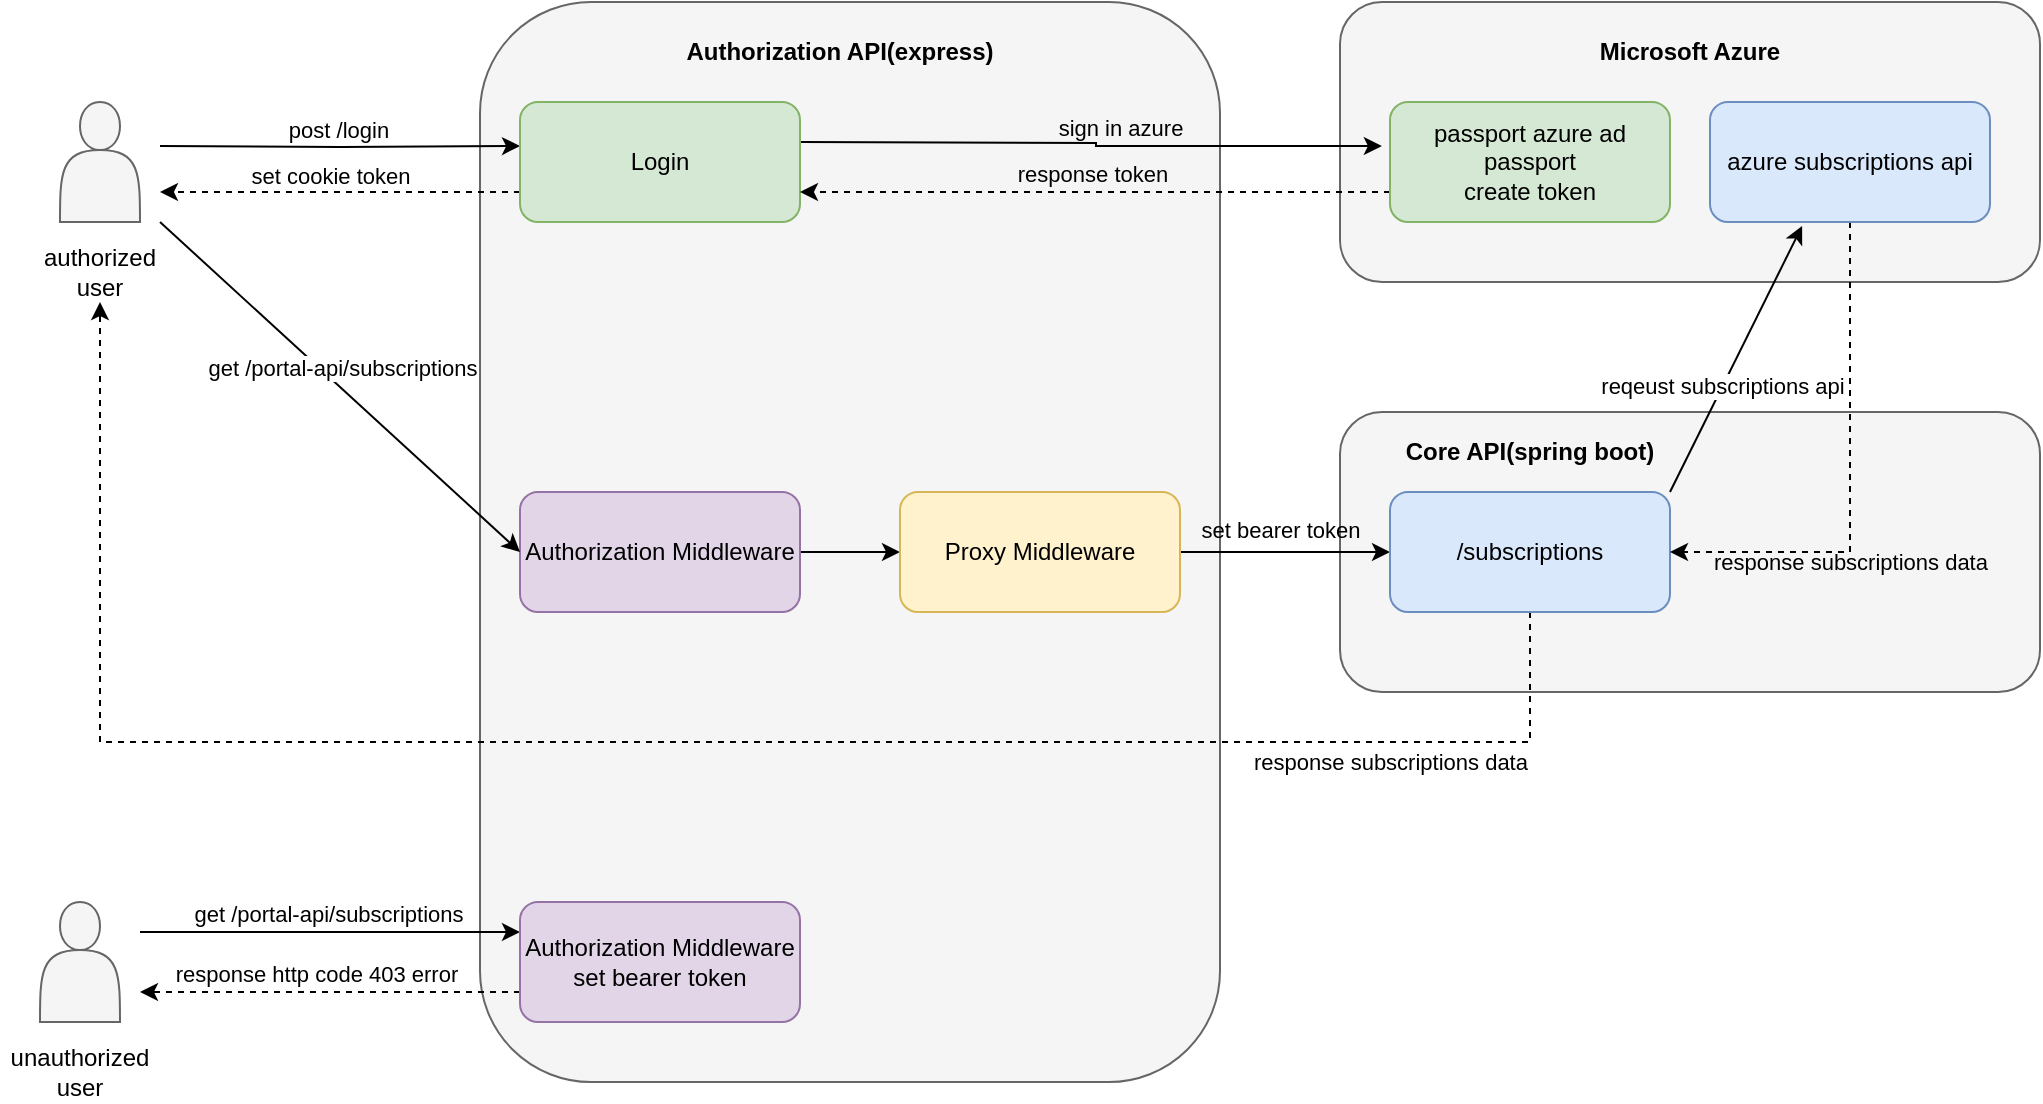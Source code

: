 <mxfile version="24.7.10">
  <diagram name="페이지-1" id="rGjVYl4sL1ox4CQ99OlO">
    <mxGraphModel dx="2901" dy="1121" grid="1" gridSize="10" guides="1" tooltips="1" connect="1" arrows="1" fold="1" page="1" pageScale="1" pageWidth="827" pageHeight="1169" math="0" shadow="0">
      <root>
        <mxCell id="0" />
        <mxCell id="1" parent="0" />
        <mxCell id="MAJEZ90XkeM7kgui7ea2-65" value="" style="rounded=1;whiteSpace=wrap;html=1;fillColor=#f5f5f5;fontColor=#333333;strokeColor=#666666;" vertex="1" parent="1">
          <mxGeometry x="660" y="485" width="350" height="140" as="geometry" />
        </mxCell>
        <mxCell id="MAJEZ90XkeM7kgui7ea2-63" value="" style="rounded=1;whiteSpace=wrap;html=1;fillColor=#f5f5f5;fontColor=#333333;strokeColor=#666666;" vertex="1" parent="1">
          <mxGeometry x="660" y="280" width="350" height="140" as="geometry" />
        </mxCell>
        <mxCell id="MAJEZ90XkeM7kgui7ea2-42" value="" style="rounded=1;whiteSpace=wrap;html=1;fillColor=#f5f5f5;fontColor=#333333;strokeColor=#666666;" vertex="1" parent="1">
          <mxGeometry x="230" y="280" width="370" height="540" as="geometry" />
        </mxCell>
        <mxCell id="MAJEZ90XkeM7kgui7ea2-24" style="edgeStyle=orthogonalEdgeStyle;rounded=0;orthogonalLoop=1;jettySize=auto;html=1;entryX=0;entryY=0.367;entryDx=0;entryDy=0;entryPerimeter=0;" edge="1" parent="1" target="MAJEZ90XkeM7kgui7ea2-11">
          <mxGeometry relative="1" as="geometry">
            <mxPoint x="70" y="352" as="sourcePoint" />
            <mxPoint x="210" y="350.75" as="targetPoint" />
          </mxGeometry>
        </mxCell>
        <mxCell id="MAJEZ90XkeM7kgui7ea2-25" value="post /login" style="edgeLabel;html=1;align=center;verticalAlign=middle;resizable=0;points=[];" vertex="1" connectable="0" parent="MAJEZ90XkeM7kgui7ea2-24">
          <mxGeometry x="-0.018" y="3" relative="1" as="geometry">
            <mxPoint y="-6" as="offset" />
          </mxGeometry>
        </mxCell>
        <mxCell id="MAJEZ90XkeM7kgui7ea2-1" value="" style="shape=actor;whiteSpace=wrap;html=1;fillColor=#f5f5f5;strokeColor=#666666;fontColor=#333333;" vertex="1" parent="1">
          <mxGeometry x="20" y="330" width="40" height="60" as="geometry" />
        </mxCell>
        <mxCell id="MAJEZ90XkeM7kgui7ea2-6" value="Authorization API(express)" style="text;html=1;align=center;verticalAlign=middle;whiteSpace=wrap;rounded=0;fontStyle=1" vertex="1" parent="1">
          <mxGeometry x="330" y="290" width="160" height="30" as="geometry" />
        </mxCell>
        <mxCell id="MAJEZ90XkeM7kgui7ea2-43" value="" style="edgeStyle=orthogonalEdgeStyle;rounded=0;orthogonalLoop=1;jettySize=auto;html=1;" edge="1" parent="1" source="MAJEZ90XkeM7kgui7ea2-9" target="MAJEZ90XkeM7kgui7ea2-10">
          <mxGeometry relative="1" as="geometry" />
        </mxCell>
        <mxCell id="MAJEZ90XkeM7kgui7ea2-9" value="Authorization Middleware" style="rounded=1;whiteSpace=wrap;html=1;fillColor=#e1d5e7;strokeColor=#9673a6;" vertex="1" parent="1">
          <mxGeometry x="250" y="525" width="140" height="60" as="geometry" />
        </mxCell>
        <mxCell id="MAJEZ90XkeM7kgui7ea2-44" value="" style="edgeStyle=orthogonalEdgeStyle;rounded=0;orthogonalLoop=1;jettySize=auto;html=1;entryX=0;entryY=0.5;entryDx=0;entryDy=0;" edge="1" parent="1" source="MAJEZ90XkeM7kgui7ea2-10" target="MAJEZ90XkeM7kgui7ea2-28">
          <mxGeometry relative="1" as="geometry">
            <mxPoint x="640" y="640" as="targetPoint" />
          </mxGeometry>
        </mxCell>
        <mxCell id="MAJEZ90XkeM7kgui7ea2-69" value="set bearer token" style="edgeLabel;html=1;align=center;verticalAlign=middle;resizable=0;points=[];labelBackgroundColor=none;" vertex="1" connectable="0" parent="MAJEZ90XkeM7kgui7ea2-44">
          <mxGeometry x="-0.295" y="1" relative="1" as="geometry">
            <mxPoint x="13" y="-10" as="offset" />
          </mxGeometry>
        </mxCell>
        <mxCell id="MAJEZ90XkeM7kgui7ea2-10" value="Proxy Middleware" style="rounded=1;whiteSpace=wrap;html=1;fillColor=#fff2cc;strokeColor=#d6b656;" vertex="1" parent="1">
          <mxGeometry x="440" y="525" width="140" height="60" as="geometry" />
        </mxCell>
        <mxCell id="MAJEZ90XkeM7kgui7ea2-22" style="edgeStyle=orthogonalEdgeStyle;rounded=0;orthogonalLoop=1;jettySize=auto;html=1;exitX=1;exitY=0.25;exitDx=0;exitDy=0;entryX=-0.029;entryY=0.367;entryDx=0;entryDy=0;entryPerimeter=0;" edge="1" parent="1" target="MAJEZ90XkeM7kgui7ea2-17">
          <mxGeometry relative="1" as="geometry">
            <mxPoint x="390" y="350" as="sourcePoint" />
            <mxPoint x="530" y="350" as="targetPoint" />
          </mxGeometry>
        </mxCell>
        <mxCell id="MAJEZ90XkeM7kgui7ea2-23" value="sign in azure" style="edgeLabel;html=1;align=center;verticalAlign=middle;resizable=0;points=[];labelBackgroundColor=none;" vertex="1" connectable="0" parent="MAJEZ90XkeM7kgui7ea2-22">
          <mxGeometry x="0.2" y="2" relative="1" as="geometry">
            <mxPoint x="-14" y="-7" as="offset" />
          </mxGeometry>
        </mxCell>
        <mxCell id="MAJEZ90XkeM7kgui7ea2-26" style="edgeStyle=orthogonalEdgeStyle;rounded=0;orthogonalLoop=1;jettySize=auto;html=1;exitX=0;exitY=0.75;exitDx=0;exitDy=0;dashed=1;" edge="1" parent="1" source="MAJEZ90XkeM7kgui7ea2-11">
          <mxGeometry relative="1" as="geometry">
            <mxPoint x="70" y="375" as="targetPoint" />
          </mxGeometry>
        </mxCell>
        <mxCell id="MAJEZ90XkeM7kgui7ea2-27" value="set cookie token" style="edgeLabel;html=1;align=center;verticalAlign=middle;resizable=0;points=[];" vertex="1" connectable="0" parent="MAJEZ90XkeM7kgui7ea2-26">
          <mxGeometry x="0.303" y="-2" relative="1" as="geometry">
            <mxPoint x="22" y="-7" as="offset" />
          </mxGeometry>
        </mxCell>
        <mxCell id="MAJEZ90XkeM7kgui7ea2-11" value="Login" style="rounded=1;whiteSpace=wrap;html=1;fillColor=#d5e8d4;strokeColor=#82b366;" vertex="1" parent="1">
          <mxGeometry x="250" y="330" width="140" height="60" as="geometry" />
        </mxCell>
        <mxCell id="MAJEZ90XkeM7kgui7ea2-16" value="Microsoft Azure" style="text;html=1;align=center;verticalAlign=middle;whiteSpace=wrap;rounded=0;fontStyle=1" vertex="1" parent="1">
          <mxGeometry x="755" y="290" width="160" height="30" as="geometry" />
        </mxCell>
        <mxCell id="MAJEZ90XkeM7kgui7ea2-19" style="edgeStyle=orthogonalEdgeStyle;rounded=0;orthogonalLoop=1;jettySize=auto;html=1;exitX=0;exitY=0.75;exitDx=0;exitDy=0;entryX=1;entryY=0.75;entryDx=0;entryDy=0;dashed=1;" edge="1" parent="1" source="MAJEZ90XkeM7kgui7ea2-17" target="MAJEZ90XkeM7kgui7ea2-11">
          <mxGeometry relative="1" as="geometry" />
        </mxCell>
        <mxCell id="MAJEZ90XkeM7kgui7ea2-20" value="response token" style="edgeLabel;html=1;align=center;verticalAlign=middle;resizable=0;points=[];labelBackgroundColor=none;" vertex="1" connectable="0" parent="MAJEZ90XkeM7kgui7ea2-19">
          <mxGeometry x="0.171" y="4" relative="1" as="geometry">
            <mxPoint x="23" y="-13" as="offset" />
          </mxGeometry>
        </mxCell>
        <mxCell id="MAJEZ90XkeM7kgui7ea2-17" value="passport azure ad passport&lt;div&gt;create token&lt;/div&gt;" style="rounded=1;whiteSpace=wrap;html=1;fillColor=#d5e8d4;strokeColor=#82b366;" vertex="1" parent="1">
          <mxGeometry x="685" y="330" width="140" height="60" as="geometry" />
        </mxCell>
        <mxCell id="MAJEZ90XkeM7kgui7ea2-54" style="edgeStyle=orthogonalEdgeStyle;rounded=0;orthogonalLoop=1;jettySize=auto;html=1;exitX=0.5;exitY=1;exitDx=0;exitDy=0;entryX=0.5;entryY=1;entryDx=0;entryDy=0;dashed=1;" edge="1" parent="1" source="MAJEZ90XkeM7kgui7ea2-28" target="MAJEZ90XkeM7kgui7ea2-35">
          <mxGeometry relative="1" as="geometry">
            <mxPoint x="140" y="650" as="targetPoint" />
            <Array as="points">
              <mxPoint x="755" y="650" />
              <mxPoint x="40" y="650" />
            </Array>
          </mxGeometry>
        </mxCell>
        <mxCell id="MAJEZ90XkeM7kgui7ea2-55" value="response subscriptions data" style="edgeLabel;html=1;align=center;verticalAlign=middle;resizable=0;points=[];" vertex="1" connectable="0" parent="MAJEZ90XkeM7kgui7ea2-54">
          <mxGeometry x="-0.799" y="3" relative="1" as="geometry">
            <mxPoint x="-35" y="7" as="offset" />
          </mxGeometry>
        </mxCell>
        <mxCell id="MAJEZ90XkeM7kgui7ea2-28" value="/subscriptions" style="rounded=1;whiteSpace=wrap;html=1;fillColor=#dae8fc;strokeColor=#6c8ebf;" vertex="1" parent="1">
          <mxGeometry x="685" y="525" width="140" height="60" as="geometry" />
        </mxCell>
        <mxCell id="MAJEZ90XkeM7kgui7ea2-29" value="Core API(spring boot)" style="text;html=1;align=center;verticalAlign=middle;whiteSpace=wrap;rounded=0;fontStyle=1" vertex="1" parent="1">
          <mxGeometry x="675" y="490" width="160" height="30" as="geometry" />
        </mxCell>
        <mxCell id="MAJEZ90XkeM7kgui7ea2-30" style="rounded=0;orthogonalLoop=1;jettySize=auto;html=1;entryX=0;entryY=0.5;entryDx=0;entryDy=0;" edge="1" parent="1" target="MAJEZ90XkeM7kgui7ea2-9">
          <mxGeometry relative="1" as="geometry">
            <mxPoint x="70" y="390" as="sourcePoint" />
            <mxPoint x="250" y="560" as="targetPoint" />
          </mxGeometry>
        </mxCell>
        <mxCell id="MAJEZ90XkeM7kgui7ea2-31" value="get /portal-api/subscriptions" style="edgeLabel;html=1;align=center;verticalAlign=middle;resizable=0;points=[];" vertex="1" connectable="0" parent="MAJEZ90XkeM7kgui7ea2-30">
          <mxGeometry x="-0.018" y="3" relative="1" as="geometry">
            <mxPoint y="-6" as="offset" />
          </mxGeometry>
        </mxCell>
        <mxCell id="MAJEZ90XkeM7kgui7ea2-35" value="authorized user" style="text;html=1;align=center;verticalAlign=middle;whiteSpace=wrap;rounded=0;" vertex="1" parent="1">
          <mxGeometry y="400" width="80" height="30" as="geometry" />
        </mxCell>
        <mxCell id="MAJEZ90XkeM7kgui7ea2-46" value="" style="shape=actor;whiteSpace=wrap;html=1;fillColor=#f5f5f5;strokeColor=#666666;fontColor=#333333;" vertex="1" parent="1">
          <mxGeometry x="10" y="730" width="40" height="60" as="geometry" />
        </mxCell>
        <mxCell id="MAJEZ90XkeM7kgui7ea2-47" value="unauthorized user" style="text;html=1;align=center;verticalAlign=middle;whiteSpace=wrap;rounded=0;" vertex="1" parent="1">
          <mxGeometry x="-10" y="800" width="80" height="30" as="geometry" />
        </mxCell>
        <mxCell id="MAJEZ90XkeM7kgui7ea2-48" style="rounded=0;orthogonalLoop=1;jettySize=auto;html=1;entryX=0;entryY=0.25;entryDx=0;entryDy=0;" edge="1" parent="1" target="MAJEZ90XkeM7kgui7ea2-52">
          <mxGeometry relative="1" as="geometry">
            <mxPoint x="60" y="745" as="sourcePoint" />
            <mxPoint x="220" y="747" as="targetPoint" />
          </mxGeometry>
        </mxCell>
        <mxCell id="MAJEZ90XkeM7kgui7ea2-49" value="get /portal-api/subscriptions" style="edgeLabel;html=1;align=center;verticalAlign=middle;resizable=0;points=[];" vertex="1" connectable="0" parent="MAJEZ90XkeM7kgui7ea2-48">
          <mxGeometry x="-0.018" y="3" relative="1" as="geometry">
            <mxPoint y="-6" as="offset" />
          </mxGeometry>
        </mxCell>
        <mxCell id="MAJEZ90XkeM7kgui7ea2-50" style="rounded=0;orthogonalLoop=1;jettySize=auto;html=1;dashed=1;exitX=0;exitY=0.75;exitDx=0;exitDy=0;" edge="1" parent="1" source="MAJEZ90XkeM7kgui7ea2-52">
          <mxGeometry relative="1" as="geometry">
            <mxPoint x="60" y="775" as="targetPoint" />
            <mxPoint x="220" y="775" as="sourcePoint" />
          </mxGeometry>
        </mxCell>
        <mxCell id="MAJEZ90XkeM7kgui7ea2-51" value="response http code 403 error" style="edgeLabel;html=1;align=center;verticalAlign=middle;resizable=0;points=[];" vertex="1" connectable="0" parent="MAJEZ90XkeM7kgui7ea2-50">
          <mxGeometry x="0.303" y="-2" relative="1" as="geometry">
            <mxPoint x="22" y="-7" as="offset" />
          </mxGeometry>
        </mxCell>
        <mxCell id="MAJEZ90XkeM7kgui7ea2-52" value="Authorization Middleware&lt;br&gt;set bearer token" style="rounded=1;whiteSpace=wrap;html=1;fillColor=#e1d5e7;strokeColor=#9673a6;" vertex="1" parent="1">
          <mxGeometry x="250" y="730" width="140" height="60" as="geometry" />
        </mxCell>
        <mxCell id="MAJEZ90XkeM7kgui7ea2-60" style="rounded=0;orthogonalLoop=1;jettySize=auto;html=1;exitX=0.75;exitY=1;exitDx=0;exitDy=0;entryX=1;entryY=0.5;entryDx=0;entryDy=0;dashed=1;edgeStyle=orthogonalEdgeStyle;" edge="1" parent="1" target="MAJEZ90XkeM7kgui7ea2-28">
          <mxGeometry relative="1" as="geometry">
            <mxPoint x="825" y="570" as="targetPoint" />
            <mxPoint x="915" y="390" as="sourcePoint" />
            <Array as="points">
              <mxPoint x="915" y="555" />
            </Array>
          </mxGeometry>
        </mxCell>
        <mxCell id="MAJEZ90XkeM7kgui7ea2-62" value="response subscriptions data" style="edgeLabel;html=1;align=center;verticalAlign=middle;resizable=0;points=[];labelBackgroundColor=none;" vertex="1" connectable="0" parent="MAJEZ90XkeM7kgui7ea2-60">
          <mxGeometry x="0.184" y="-1" relative="1" as="geometry">
            <mxPoint x="1" y="19" as="offset" />
          </mxGeometry>
        </mxCell>
        <mxCell id="MAJEZ90XkeM7kgui7ea2-56" value="azure subscriptions api" style="rounded=1;whiteSpace=wrap;html=1;fillColor=#dae8fc;strokeColor=#6c8ebf;" vertex="1" parent="1">
          <mxGeometry x="845" y="330" width="140" height="60" as="geometry" />
        </mxCell>
        <mxCell id="MAJEZ90XkeM7kgui7ea2-59" style="rounded=0;orthogonalLoop=1;jettySize=auto;html=1;entryX=0.329;entryY=1.033;entryDx=0;entryDy=0;entryPerimeter=0;exitX=1;exitY=0;exitDx=0;exitDy=0;" edge="1" parent="1" source="MAJEZ90XkeM7kgui7ea2-28" target="MAJEZ90XkeM7kgui7ea2-56">
          <mxGeometry relative="1" as="geometry">
            <mxPoint x="835" y="540" as="sourcePoint" />
          </mxGeometry>
        </mxCell>
        <mxCell id="MAJEZ90XkeM7kgui7ea2-61" value="reqeust subscriptions api" style="edgeLabel;html=1;align=center;verticalAlign=middle;resizable=0;points=[];" vertex="1" connectable="0" parent="MAJEZ90XkeM7kgui7ea2-59">
          <mxGeometry x="-0.205" relative="1" as="geometry">
            <mxPoint as="offset" />
          </mxGeometry>
        </mxCell>
      </root>
    </mxGraphModel>
  </diagram>
</mxfile>
